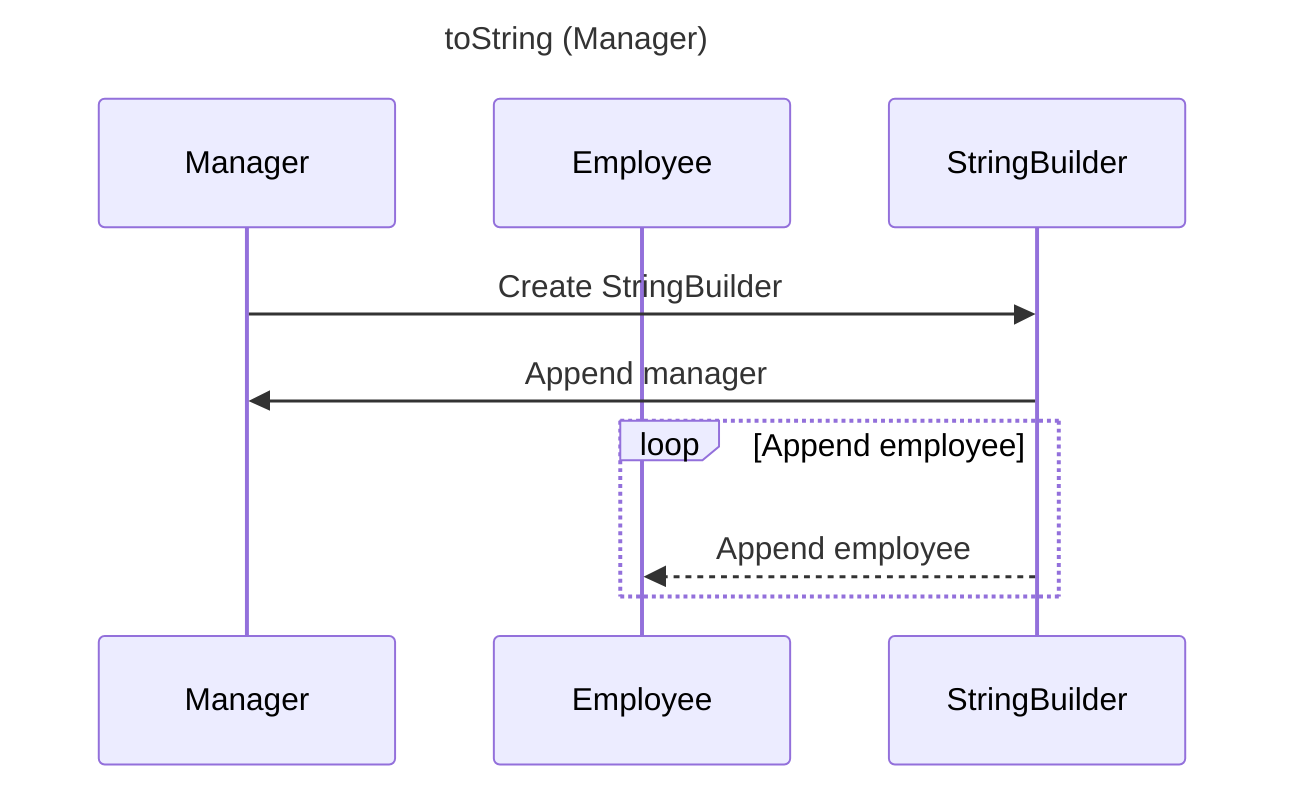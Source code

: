 ---
title: toString (Manager)
---

sequenceDiagram
    participant Manager
    participant Employee
    participant StringBuilder
    
    Manager->>StringBuilder: Create StringBuilder
    StringBuilder->>Manager: Append manager
    loop Append employee
        StringBuilder-->>Employee: Append employee
    end